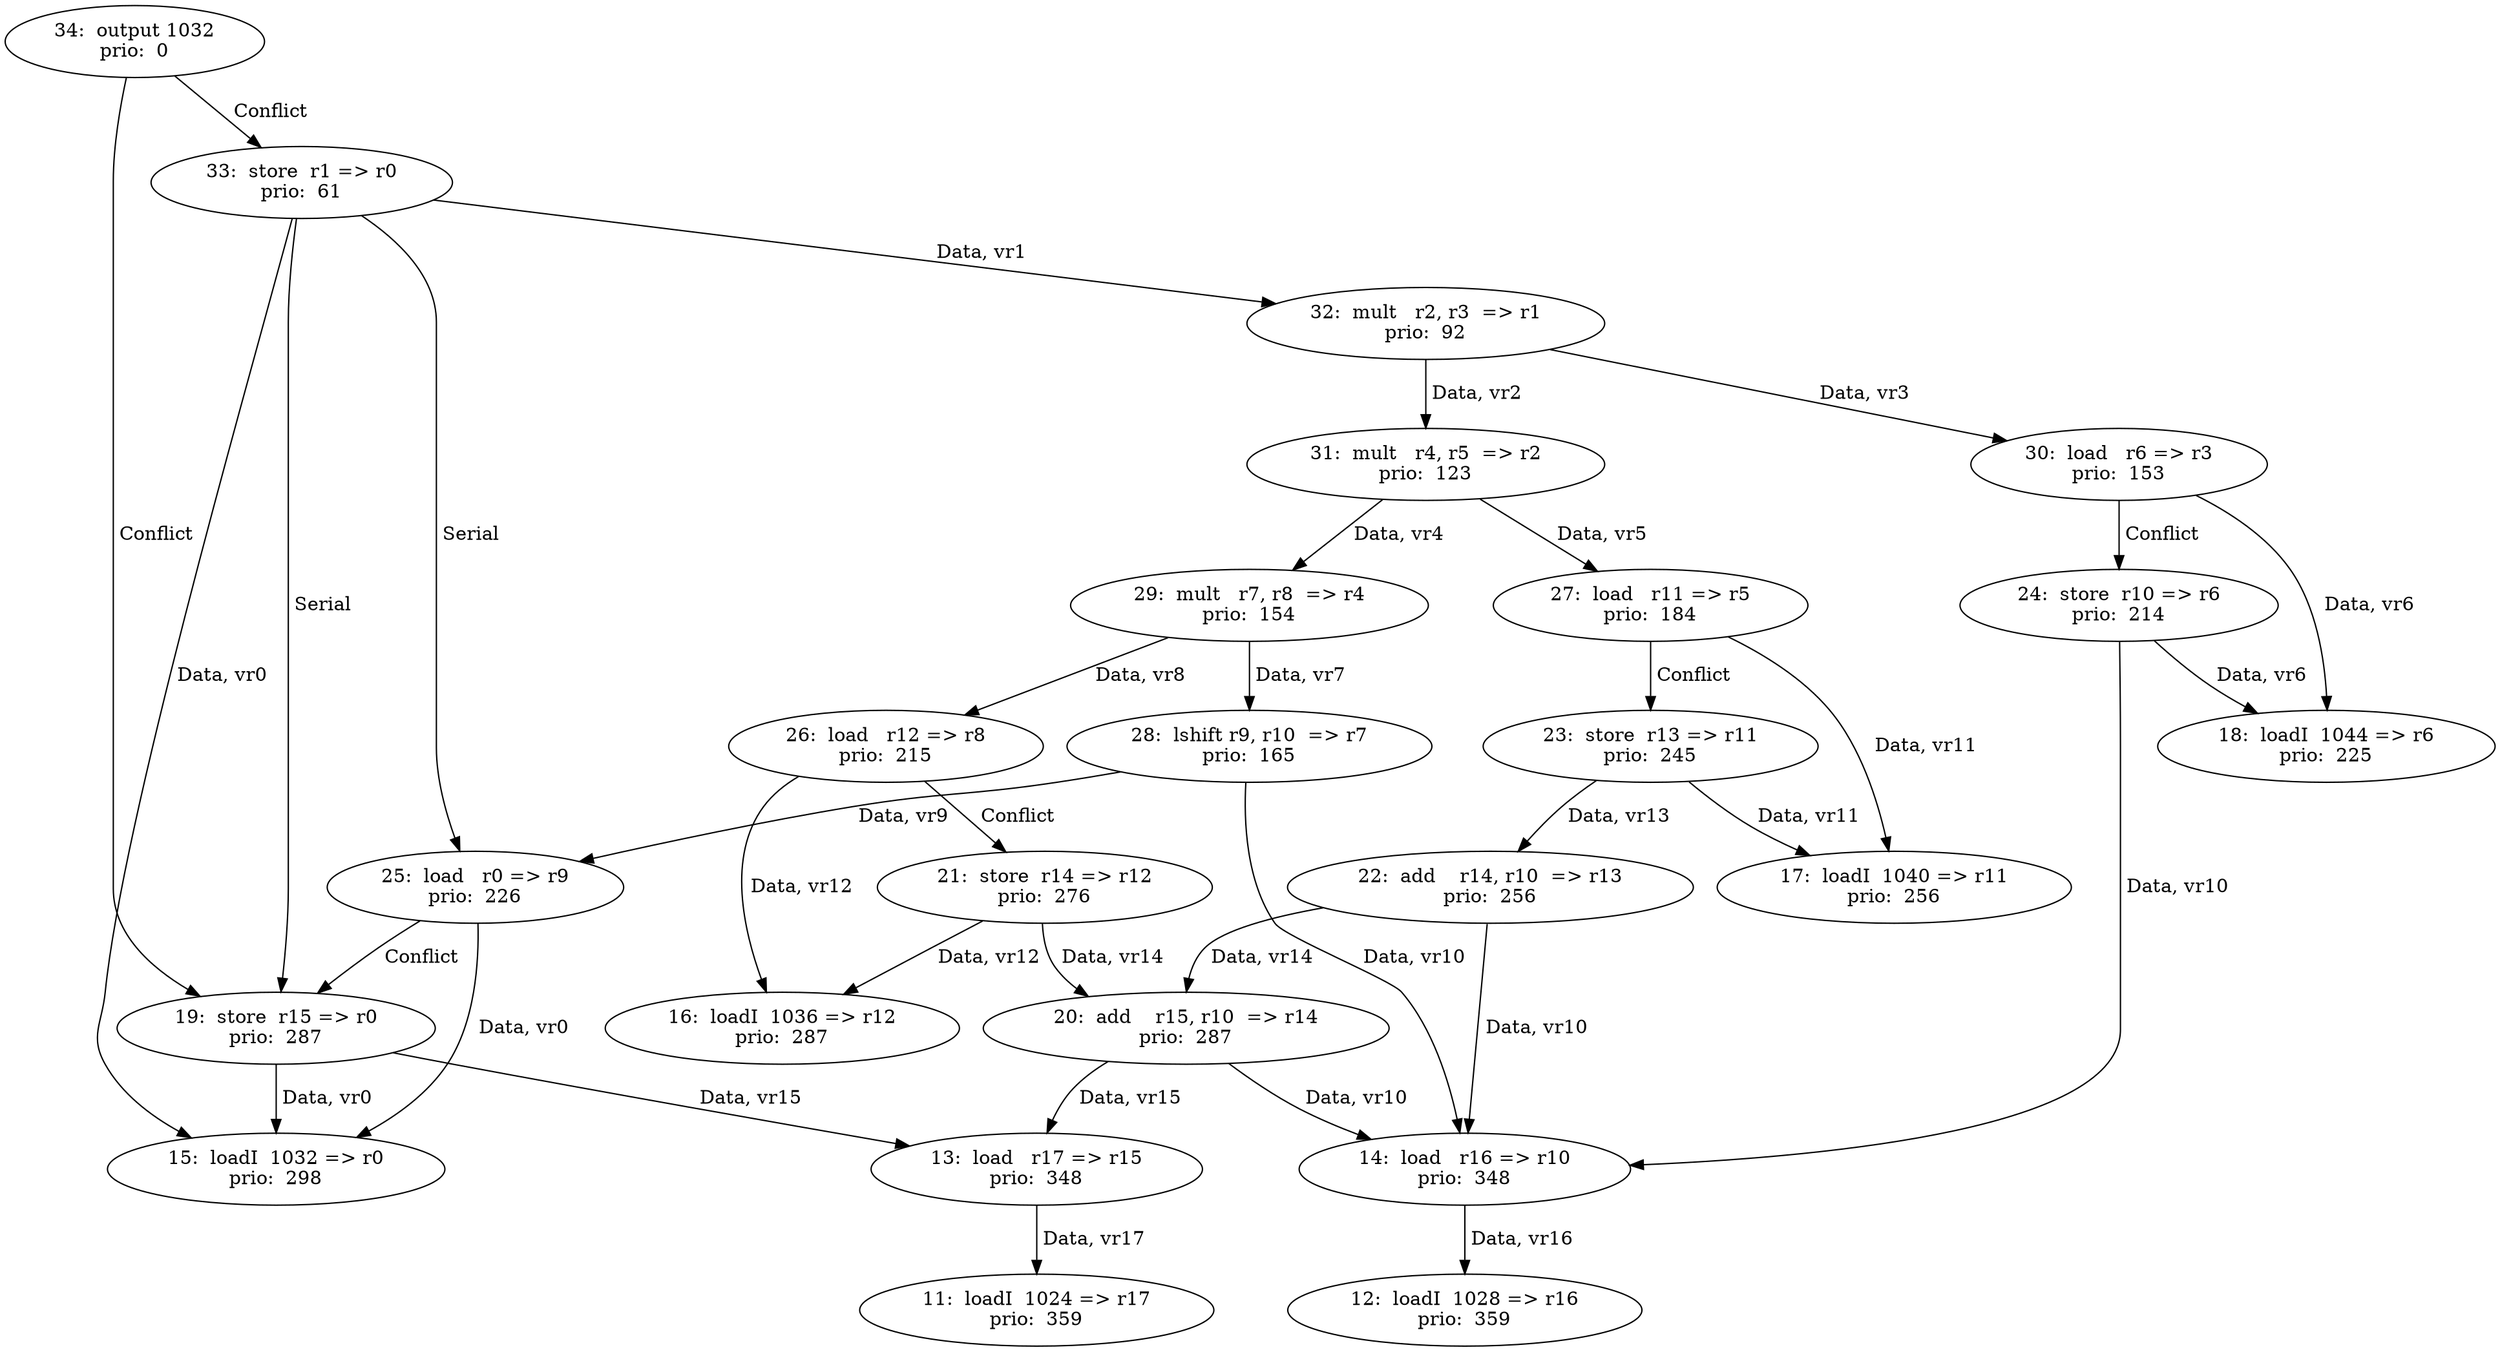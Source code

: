 digraph DG {
  11 [label="11:  loadI  1024 => r17
prio:  359"];
  12 [label="12:  loadI  1028 => r16
prio:  359"];
  13 [label="13:  load   r17 => r15
prio:  348"];
  14 [label="14:  load   r16 => r10
prio:  348"];
  15 [label="15:  loadI  1032 => r0
prio:  298"];
  16 [label="16:  loadI  1036 => r12
prio:  287"];
  17 [label="17:  loadI  1040 => r11
prio:  256"];
  18 [label="18:  loadI  1044 => r6
prio:  225"];
  19 [label="19:  store  r15 => r0
prio:  287"];
  20 [label="20:  add    r15, r10  => r14
prio:  287"];
  21 [label="21:  store  r14 => r12
prio:  276"];
  22 [label="22:  add    r14, r10  => r13
prio:  256"];
  23 [label="23:  store  r13 => r11
prio:  245"];
  24 [label="24:  store  r10 => r6
prio:  214"];
  25 [label="25:  load   r0 => r9
prio:  226"];
  26 [label="26:  load   r12 => r8
prio:  215"];
  27 [label="27:  load   r11 => r5
prio:  184"];
  28 [label="28:  lshift r9, r10  => r7
prio:  165"];
  29 [label="29:  mult   r7, r8  => r4
prio:  154"];
  30 [label="30:  load   r6 => r3
prio:  153"];
  31 [label="31:  mult   r4, r5  => r2
prio:  123"];
  32 [label="32:  mult   r2, r3  => r1
prio:  92"];
  33 [label="33:  store  r1 => r0
prio:  61"];
  34 [label="34:  output 1032
prio:  0"];
  13 -> 11 [ label=" Data, vr17"];
  14 -> 12 [ label=" Data, vr16"];
  19 -> 13 [ label=" Data, vr15"];
  19 -> 15 [ label=" Data, vr0"];
  20 -> 13 [ label=" Data, vr15"];
  20 -> 14 [ label=" Data, vr10"];
  21 -> 20 [ label=" Data, vr14"];
  21 -> 16 [ label=" Data, vr12"];
  22 -> 20 [ label=" Data, vr14"];
  22 -> 14 [ label=" Data, vr10"];
  23 -> 22 [ label=" Data, vr13"];
  23 -> 17 [ label=" Data, vr11"];
  24 -> 14 [ label=" Data, vr10"];
  24 -> 18 [ label=" Data, vr6"];
  25 -> 15 [ label=" Data, vr0"];
  25 -> 19 [ label=" Conflict "];
  26 -> 16 [ label=" Data, vr12"];
  26 -> 21 [ label=" Conflict "];
  27 -> 17 [ label=" Data, vr11"];
  27 -> 23 [ label=" Conflict "];
  28 -> 25 [ label=" Data, vr9"];
  28 -> 14 [ label=" Data, vr10"];
  29 -> 28 [ label=" Data, vr7"];
  29 -> 26 [ label=" Data, vr8"];
  30 -> 18 [ label=" Data, vr6"];
  30 -> 24 [ label=" Conflict "];
  31 -> 29 [ label=" Data, vr4"];
  31 -> 27 [ label=" Data, vr5"];
  32 -> 31 [ label=" Data, vr2"];
  32 -> 30 [ label=" Data, vr3"];
  33 -> 32 [ label=" Data, vr1"];
  33 -> 15 [ label=" Data, vr0"];
  33 -> 25[ label=" Serial "];
  33 -> 19[ label=" Serial "];
  34 -> 33 [ label=" Conflict "];
  34 -> 19 [ label=" Conflict "];
}

